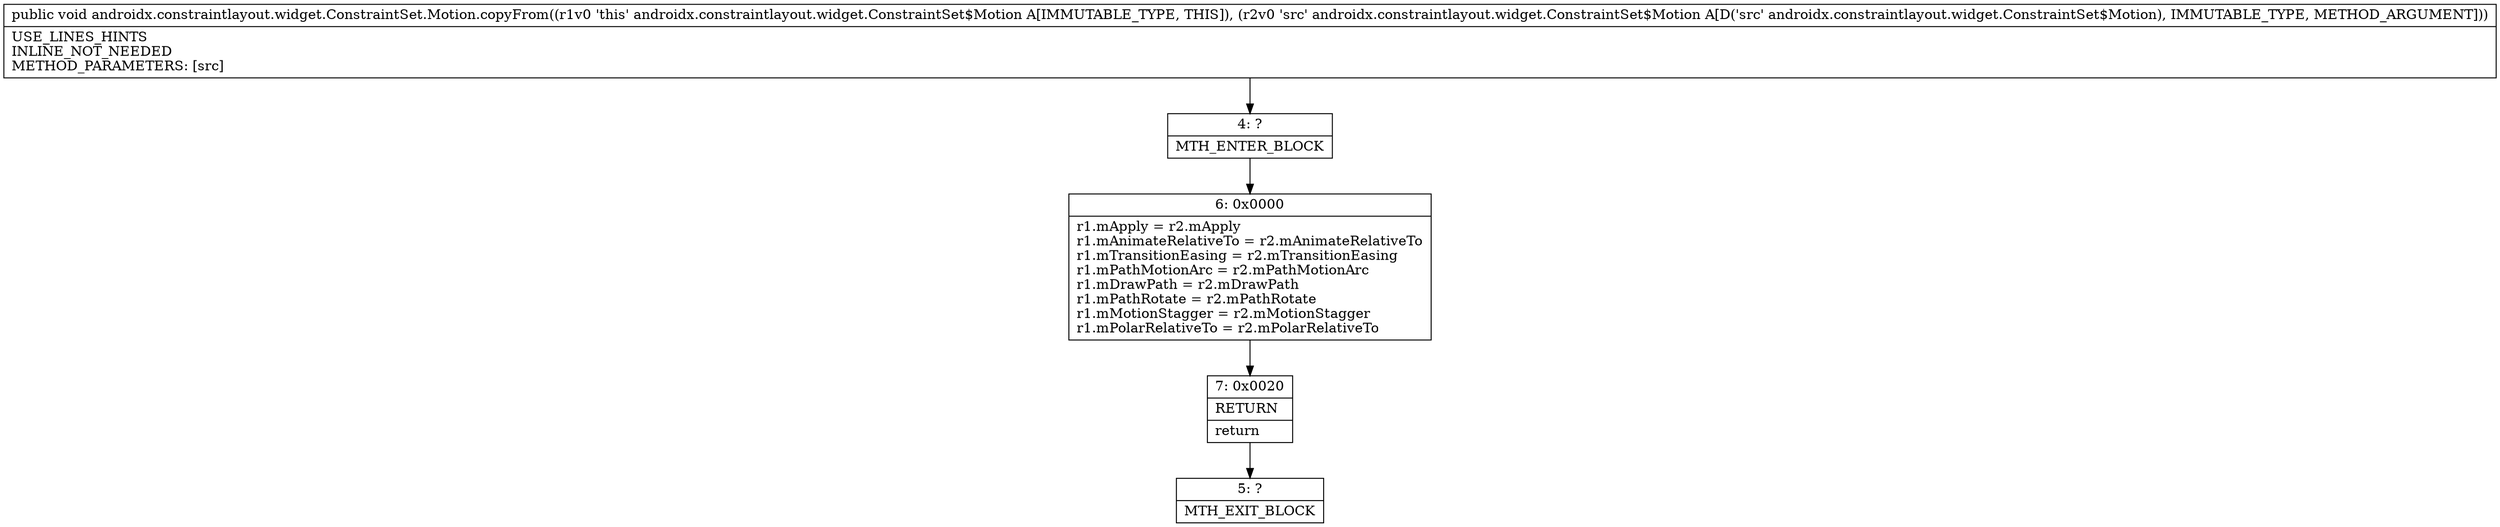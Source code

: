 digraph "CFG forandroidx.constraintlayout.widget.ConstraintSet.Motion.copyFrom(Landroidx\/constraintlayout\/widget\/ConstraintSet$Motion;)V" {
Node_4 [shape=record,label="{4\:\ ?|MTH_ENTER_BLOCK\l}"];
Node_6 [shape=record,label="{6\:\ 0x0000|r1.mApply = r2.mApply\lr1.mAnimateRelativeTo = r2.mAnimateRelativeTo\lr1.mTransitionEasing = r2.mTransitionEasing\lr1.mPathMotionArc = r2.mPathMotionArc\lr1.mDrawPath = r2.mDrawPath\lr1.mPathRotate = r2.mPathRotate\lr1.mMotionStagger = r2.mMotionStagger\lr1.mPolarRelativeTo = r2.mPolarRelativeTo\l}"];
Node_7 [shape=record,label="{7\:\ 0x0020|RETURN\l|return\l}"];
Node_5 [shape=record,label="{5\:\ ?|MTH_EXIT_BLOCK\l}"];
MethodNode[shape=record,label="{public void androidx.constraintlayout.widget.ConstraintSet.Motion.copyFrom((r1v0 'this' androidx.constraintlayout.widget.ConstraintSet$Motion A[IMMUTABLE_TYPE, THIS]), (r2v0 'src' androidx.constraintlayout.widget.ConstraintSet$Motion A[D('src' androidx.constraintlayout.widget.ConstraintSet$Motion), IMMUTABLE_TYPE, METHOD_ARGUMENT]))  | USE_LINES_HINTS\lINLINE_NOT_NEEDED\lMETHOD_PARAMETERS: [src]\l}"];
MethodNode -> Node_4;Node_4 -> Node_6;
Node_6 -> Node_7;
Node_7 -> Node_5;
}

